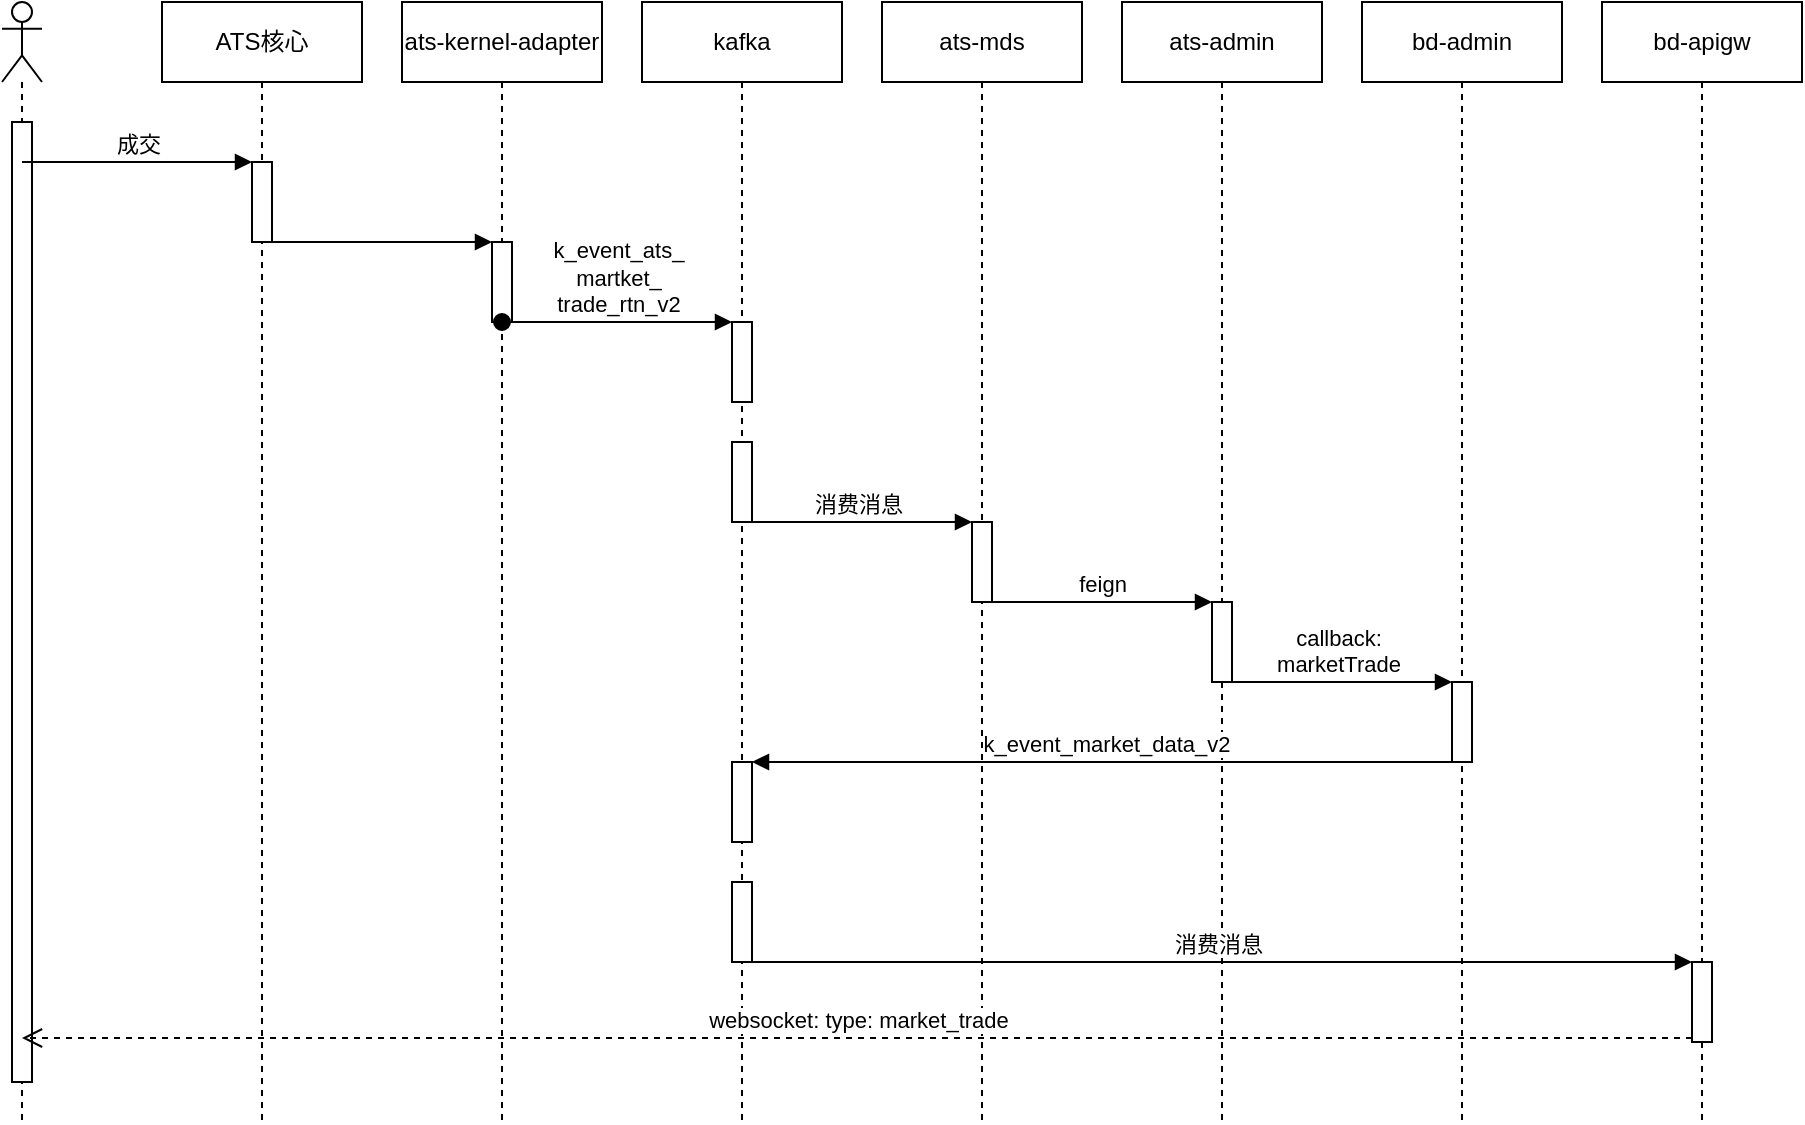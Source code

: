 <mxfile version="13.7.3" type="github">
  <diagram id="Nx0xhrnx1RTTKnKsoHmg" name="Page-1">
    <mxGraphModel dx="1493" dy="836" grid="1" gridSize="10" guides="1" tooltips="1" connect="1" arrows="1" fold="1" page="1" pageScale="1" pageWidth="827" pageHeight="1169" math="0" shadow="0">
      <root>
        <mxCell id="0" />
        <mxCell id="1" parent="0" />
        <mxCell id="nNlxoumCLB-s76sOJI21-1" value="" style="shape=umlLifeline;participant=umlActor;perimeter=lifelinePerimeter;whiteSpace=wrap;html=1;container=1;collapsible=0;recursiveResize=0;verticalAlign=top;spacingTop=36;outlineConnect=0;" vertex="1" parent="1">
          <mxGeometry x="40" y="40" width="20" height="560" as="geometry" />
        </mxCell>
        <mxCell id="nNlxoumCLB-s76sOJI21-10" value="" style="html=1;points=[];perimeter=orthogonalPerimeter;" vertex="1" parent="nNlxoumCLB-s76sOJI21-1">
          <mxGeometry x="5" y="60" width="10" height="480" as="geometry" />
        </mxCell>
        <mxCell id="nNlxoumCLB-s76sOJI21-2" value="ATS核心" style="shape=umlLifeline;perimeter=lifelinePerimeter;whiteSpace=wrap;html=1;container=1;collapsible=0;recursiveResize=0;outlineConnect=0;" vertex="1" parent="1">
          <mxGeometry x="120" y="40" width="100" height="560" as="geometry" />
        </mxCell>
        <mxCell id="nNlxoumCLB-s76sOJI21-7" value="" style="html=1;points=[];perimeter=orthogonalPerimeter;" vertex="1" parent="nNlxoumCLB-s76sOJI21-2">
          <mxGeometry x="45" y="80" width="10" height="40" as="geometry" />
        </mxCell>
        <mxCell id="nNlxoumCLB-s76sOJI21-3" value="ats-kernel-adapter" style="shape=umlLifeline;perimeter=lifelinePerimeter;whiteSpace=wrap;html=1;container=1;collapsible=0;recursiveResize=0;outlineConnect=0;" vertex="1" parent="1">
          <mxGeometry x="240" y="40" width="100" height="560" as="geometry" />
        </mxCell>
        <mxCell id="nNlxoumCLB-s76sOJI21-12" value="" style="html=1;points=[];perimeter=orthogonalPerimeter;" vertex="1" parent="nNlxoumCLB-s76sOJI21-3">
          <mxGeometry x="45" y="120" width="10" height="40" as="geometry" />
        </mxCell>
        <mxCell id="nNlxoumCLB-s76sOJI21-8" value="成交" style="html=1;verticalAlign=bottom;endArrow=block;entryX=0;entryY=0;" edge="1" target="nNlxoumCLB-s76sOJI21-7" parent="1" source="nNlxoumCLB-s76sOJI21-1">
          <mxGeometry relative="1" as="geometry">
            <mxPoint x="95" y="100" as="sourcePoint" />
          </mxGeometry>
        </mxCell>
        <mxCell id="nNlxoumCLB-s76sOJI21-13" value="" style="html=1;verticalAlign=bottom;endArrow=block;entryX=0;entryY=0;" edge="1" target="nNlxoumCLB-s76sOJI21-12" parent="1" source="nNlxoumCLB-s76sOJI21-2">
          <mxGeometry relative="1" as="geometry">
            <mxPoint x="215" y="140" as="sourcePoint" />
          </mxGeometry>
        </mxCell>
        <mxCell id="nNlxoumCLB-s76sOJI21-15" value="kafka" style="shape=umlLifeline;perimeter=lifelinePerimeter;whiteSpace=wrap;html=1;container=1;collapsible=0;recursiveResize=0;outlineConnect=0;" vertex="1" parent="1">
          <mxGeometry x="360" y="40" width="100" height="560" as="geometry" />
        </mxCell>
        <mxCell id="nNlxoumCLB-s76sOJI21-18" value="" style="html=1;points=[];perimeter=orthogonalPerimeter;" vertex="1" parent="nNlxoumCLB-s76sOJI21-15">
          <mxGeometry x="45" y="160" width="10" height="40" as="geometry" />
        </mxCell>
        <mxCell id="nNlxoumCLB-s76sOJI21-21" value="" style="html=1;points=[];perimeter=orthogonalPerimeter;" vertex="1" parent="nNlxoumCLB-s76sOJI21-15">
          <mxGeometry x="45" y="220" width="10" height="40" as="geometry" />
        </mxCell>
        <mxCell id="nNlxoumCLB-s76sOJI21-33" value="" style="html=1;points=[];perimeter=orthogonalPerimeter;" vertex="1" parent="nNlxoumCLB-s76sOJI21-15">
          <mxGeometry x="45" y="380" width="10" height="40" as="geometry" />
        </mxCell>
        <mxCell id="nNlxoumCLB-s76sOJI21-37" value="" style="html=1;points=[];perimeter=orthogonalPerimeter;" vertex="1" parent="nNlxoumCLB-s76sOJI21-15">
          <mxGeometry x="45" y="440" width="10" height="40" as="geometry" />
        </mxCell>
        <mxCell id="nNlxoumCLB-s76sOJI21-19" value="k_event_ats_&lt;br&gt;martket_&lt;br&gt;trade_rtn_v2" style="html=1;verticalAlign=bottom;startArrow=oval;endArrow=block;startSize=8;" edge="1" target="nNlxoumCLB-s76sOJI21-18" parent="1" source="nNlxoumCLB-s76sOJI21-3">
          <mxGeometry relative="1" as="geometry">
            <mxPoint x="345" y="160" as="sourcePoint" />
            <Array as="points">
              <mxPoint x="320" y="200" />
              <mxPoint x="360" y="200" />
            </Array>
          </mxGeometry>
        </mxCell>
        <mxCell id="nNlxoumCLB-s76sOJI21-20" value="ats-mds" style="shape=umlLifeline;perimeter=lifelinePerimeter;whiteSpace=wrap;html=1;container=1;collapsible=0;recursiveResize=0;outlineConnect=0;" vertex="1" parent="1">
          <mxGeometry x="480" y="40" width="100" height="560" as="geometry" />
        </mxCell>
        <mxCell id="nNlxoumCLB-s76sOJI21-22" value="" style="html=1;points=[];perimeter=orthogonalPerimeter;" vertex="1" parent="nNlxoumCLB-s76sOJI21-20">
          <mxGeometry x="45" y="260" width="10" height="40" as="geometry" />
        </mxCell>
        <mxCell id="nNlxoumCLB-s76sOJI21-23" value="消费消息" style="html=1;verticalAlign=bottom;endArrow=block;entryX=0;entryY=0;" edge="1" target="nNlxoumCLB-s76sOJI21-22" parent="1" source="nNlxoumCLB-s76sOJI21-15">
          <mxGeometry relative="1" as="geometry">
            <mxPoint x="455" y="300" as="sourcePoint" />
          </mxGeometry>
        </mxCell>
        <mxCell id="nNlxoumCLB-s76sOJI21-25" value="ats-admin" style="shape=umlLifeline;perimeter=lifelinePerimeter;whiteSpace=wrap;html=1;container=1;collapsible=0;recursiveResize=0;outlineConnect=0;" vertex="1" parent="1">
          <mxGeometry x="600" y="40" width="100" height="560" as="geometry" />
        </mxCell>
        <mxCell id="nNlxoumCLB-s76sOJI21-26" value="" style="html=1;points=[];perimeter=orthogonalPerimeter;" vertex="1" parent="nNlxoumCLB-s76sOJI21-25">
          <mxGeometry x="45" y="300" width="10" height="40" as="geometry" />
        </mxCell>
        <mxCell id="nNlxoumCLB-s76sOJI21-27" value="feign" style="html=1;verticalAlign=bottom;endArrow=block;entryX=0;entryY=0;" edge="1" target="nNlxoumCLB-s76sOJI21-26" parent="1" source="nNlxoumCLB-s76sOJI21-22">
          <mxGeometry relative="1" as="geometry">
            <mxPoint x="575" y="320" as="sourcePoint" />
          </mxGeometry>
        </mxCell>
        <mxCell id="nNlxoumCLB-s76sOJI21-29" value="bd-admin" style="shape=umlLifeline;perimeter=lifelinePerimeter;whiteSpace=wrap;html=1;container=1;collapsible=0;recursiveResize=0;outlineConnect=0;" vertex="1" parent="1">
          <mxGeometry x="720" y="40" width="100" height="560" as="geometry" />
        </mxCell>
        <mxCell id="nNlxoumCLB-s76sOJI21-30" value="" style="html=1;points=[];perimeter=orthogonalPerimeter;" vertex="1" parent="nNlxoumCLB-s76sOJI21-29">
          <mxGeometry x="45" y="340" width="10" height="40" as="geometry" />
        </mxCell>
        <mxCell id="nNlxoumCLB-s76sOJI21-31" value="callback: &lt;br&gt;marketTrade" style="html=1;verticalAlign=bottom;endArrow=block;entryX=0;entryY=0;" edge="1" target="nNlxoumCLB-s76sOJI21-30" parent="1" source="nNlxoumCLB-s76sOJI21-25">
          <mxGeometry relative="1" as="geometry">
            <mxPoint x="695" y="340" as="sourcePoint" />
          </mxGeometry>
        </mxCell>
        <mxCell id="nNlxoumCLB-s76sOJI21-34" value="k_event_market_data_v2" style="html=1;verticalAlign=bottom;endArrow=block;entryX=1;entryY=0;" edge="1" target="nNlxoumCLB-s76sOJI21-33" parent="1" source="nNlxoumCLB-s76sOJI21-29">
          <mxGeometry relative="1" as="geometry">
            <mxPoint x="475" y="420" as="sourcePoint" />
          </mxGeometry>
        </mxCell>
        <mxCell id="nNlxoumCLB-s76sOJI21-36" value="bd-apigw" style="shape=umlLifeline;perimeter=lifelinePerimeter;whiteSpace=wrap;html=1;container=1;collapsible=0;recursiveResize=0;outlineConnect=0;" vertex="1" parent="1">
          <mxGeometry x="840" y="40" width="100" height="560" as="geometry" />
        </mxCell>
        <mxCell id="nNlxoumCLB-s76sOJI21-38" value="" style="html=1;points=[];perimeter=orthogonalPerimeter;" vertex="1" parent="nNlxoumCLB-s76sOJI21-36">
          <mxGeometry x="45" y="480" width="10" height="40" as="geometry" />
        </mxCell>
        <mxCell id="nNlxoumCLB-s76sOJI21-39" value="消费消息" style="html=1;verticalAlign=bottom;endArrow=block;entryX=0;entryY=0;" edge="1" target="nNlxoumCLB-s76sOJI21-38" parent="1" source="nNlxoumCLB-s76sOJI21-15">
          <mxGeometry relative="1" as="geometry">
            <mxPoint x="815" y="520" as="sourcePoint" />
          </mxGeometry>
        </mxCell>
        <mxCell id="nNlxoumCLB-s76sOJI21-40" value="websocket: type: market_trade" style="html=1;verticalAlign=bottom;endArrow=open;dashed=1;endSize=8;exitX=0;exitY=0.95;" edge="1" source="nNlxoumCLB-s76sOJI21-38" parent="1" target="nNlxoumCLB-s76sOJI21-1">
          <mxGeometry relative="1" as="geometry">
            <mxPoint x="310" y="560" as="targetPoint" />
          </mxGeometry>
        </mxCell>
      </root>
    </mxGraphModel>
  </diagram>
</mxfile>
